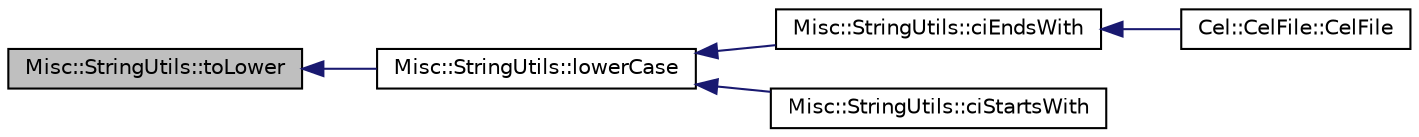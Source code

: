digraph G
{
  edge [fontname="Helvetica",fontsize="10",labelfontname="Helvetica",labelfontsize="10"];
  node [fontname="Helvetica",fontsize="10",shape=record];
  rankdir="LR";
  Node1 [label="Misc::StringUtils::toLower",height=0.2,width=0.4,color="black", fillcolor="grey75", style="filled" fontcolor="black"];
  Node1 -> Node2 [dir="back",color="midnightblue",fontsize="10",style="solid",fontname="Helvetica"];
  Node2 [label="Misc::StringUtils::lowerCase",height=0.2,width=0.4,color="black", fillcolor="white", style="filled",URL="$class_misc_1_1_string_utils.html#a2982264998fde90a8e01ebab4bd69e14",tooltip="Returns lower case copy of input string."];
  Node2 -> Node3 [dir="back",color="midnightblue",fontsize="10",style="solid",fontname="Helvetica"];
  Node3 [label="Misc::StringUtils::ciEndsWith",height=0.2,width=0.4,color="black", fillcolor="white", style="filled",URL="$class_misc_1_1_string_utils.html#a79a0bc2bbd6fa14a52eb4401418bba87"];
  Node3 -> Node4 [dir="back",color="midnightblue",fontsize="10",style="solid",fontname="Helvetica"];
  Node4 [label="Cel::CelFile::CelFile",height=0.2,width=0.4,color="black", fillcolor="white", style="filled",URL="$class_cel_1_1_cel_file.html#a7aa56b24ad6db831061b2b1f4faed266"];
  Node2 -> Node5 [dir="back",color="midnightblue",fontsize="10",style="solid",fontname="Helvetica"];
  Node5 [label="Misc::StringUtils::ciStartsWith",height=0.2,width=0.4,color="black", fillcolor="white", style="filled",URL="$class_misc_1_1_string_utils.html#a7c20a5ff0a11cb0d4038d225346a0dff"];
}
